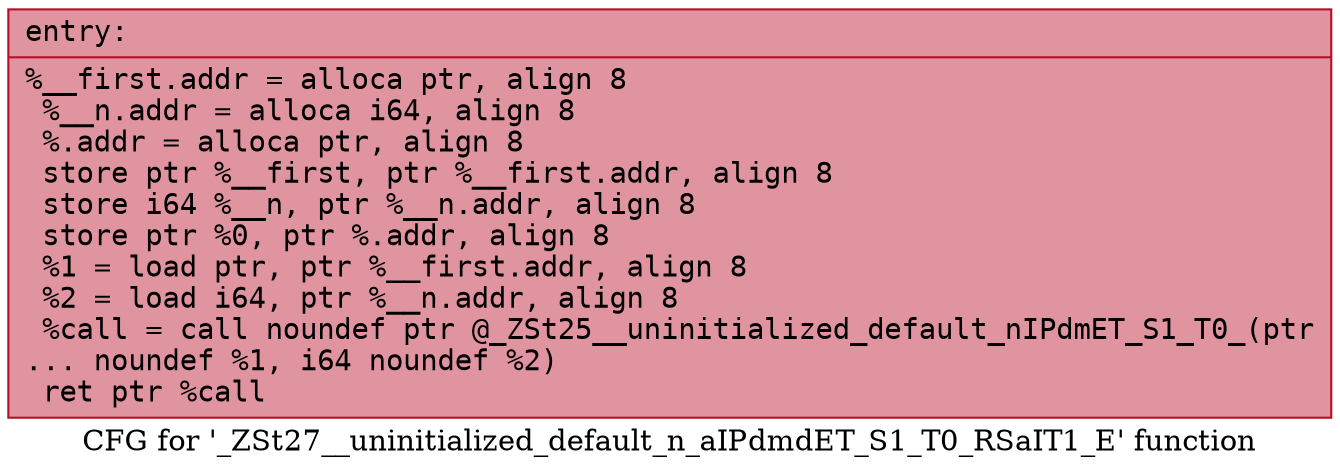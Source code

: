 digraph "CFG for '_ZSt27__uninitialized_default_n_aIPdmdET_S1_T0_RSaIT1_E' function" {
	label="CFG for '_ZSt27__uninitialized_default_n_aIPdmdET_S1_T0_RSaIT1_E' function";

	Node0x55aea92ef450 [shape=record,color="#b70d28ff", style=filled, fillcolor="#b70d2870" fontname="Courier",label="{entry:\l|  %__first.addr = alloca ptr, align 8\l  %__n.addr = alloca i64, align 8\l  %.addr = alloca ptr, align 8\l  store ptr %__first, ptr %__first.addr, align 8\l  store i64 %__n, ptr %__n.addr, align 8\l  store ptr %0, ptr %.addr, align 8\l  %1 = load ptr, ptr %__first.addr, align 8\l  %2 = load i64, ptr %__n.addr, align 8\l  %call = call noundef ptr @_ZSt25__uninitialized_default_nIPdmET_S1_T0_(ptr\l... noundef %1, i64 noundef %2)\l  ret ptr %call\l}"];
}
